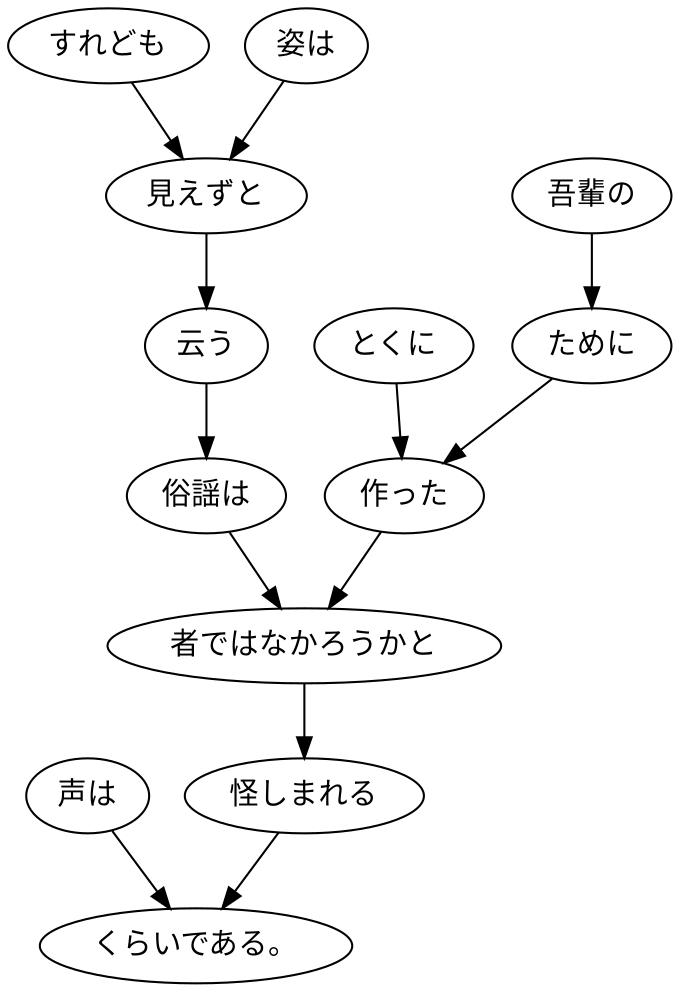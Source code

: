 digraph graph4052 {
	node0 [label="声は"];
	node1 [label="すれども"];
	node2 [label="姿は"];
	node3 [label="見えずと"];
	node4 [label="云う"];
	node5 [label="俗謡は"];
	node6 [label="とくに"];
	node7 [label="吾輩の"];
	node8 [label="ために"];
	node9 [label="作った"];
	node10 [label="者ではなかろうかと"];
	node11 [label="怪しまれる"];
	node12 [label="くらいである。"];
	node0 -> node12;
	node1 -> node3;
	node2 -> node3;
	node3 -> node4;
	node4 -> node5;
	node5 -> node10;
	node6 -> node9;
	node7 -> node8;
	node8 -> node9;
	node9 -> node10;
	node10 -> node11;
	node11 -> node12;
}
